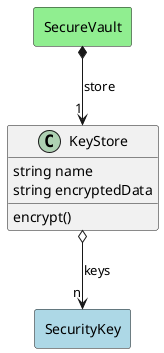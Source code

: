 @startuml

class "KeyStore" as Model {
 string name
 string encryptedData

 encrypt()

}

rectangle "SecurityKey" as SecurityKey #lightblue {
}

Model o--> "n" SecurityKey : keys




    rectangle "SecureVault" as SecureVault #lightgreen {
    }

        SecureVault   *--> "1" Model : "store"


@enduml
